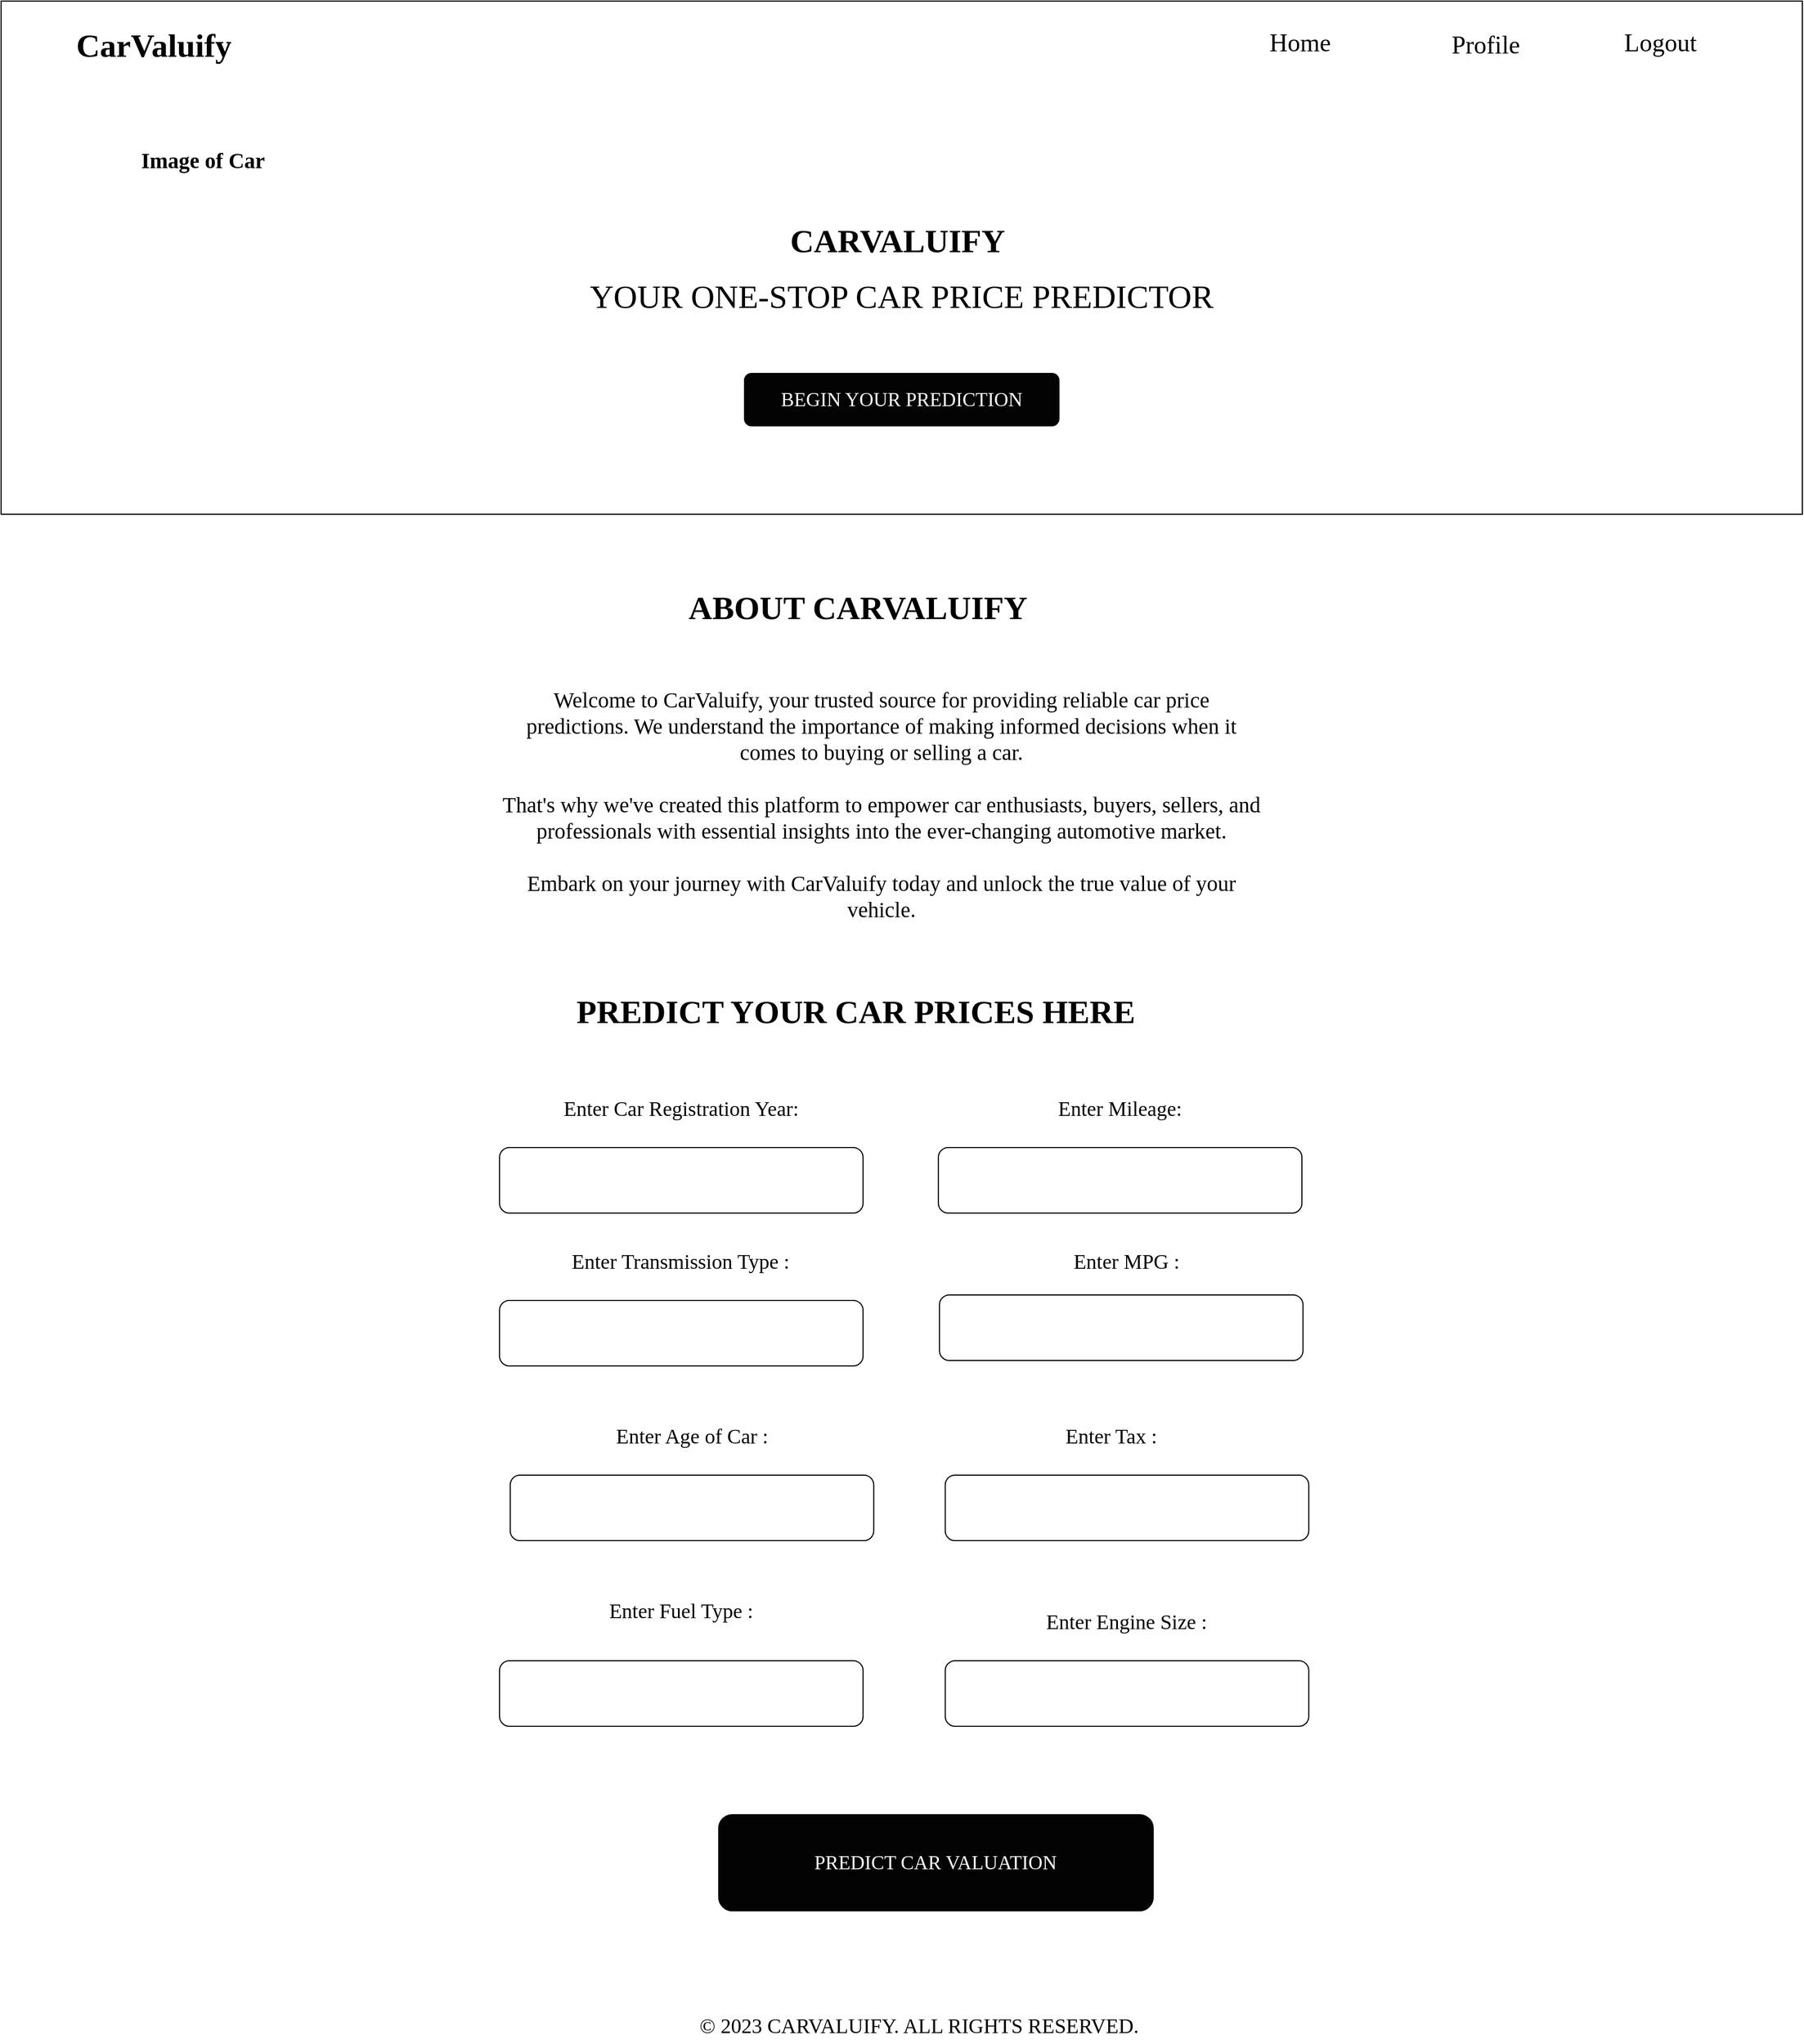 <mxfile version="22.1.5" type="gitlab">
  <diagram name="Page-1" id="X_P0FvviCffO6a2EwYk1">
    <mxGraphModel dx="2625" dy="1460" grid="1" gridSize="10" guides="1" tooltips="1" connect="1" arrows="1" fold="1" page="1" pageScale="1" pageWidth="827" pageHeight="1169" math="0" shadow="0">
      <root>
        <mxCell id="0" />
        <mxCell id="1" parent="0" />
        <mxCell id="mYb4PXHkx-SL1y-wqAsg-2" value="" style="rounded=0;whiteSpace=wrap;html=1;strokeColor=#000000;fillColor=#FFFFFF;" parent="1" vertex="1">
          <mxGeometry width="1650" height="470" as="geometry" />
        </mxCell>
        <mxCell id="mYb4PXHkx-SL1y-wqAsg-3" value="&lt;font color=&quot;#030303&quot;&gt;CarValuify&lt;/font&gt;" style="text;html=1;strokeColor=none;fillColor=none;align=center;verticalAlign=middle;whiteSpace=wrap;rounded=0;fontFamily=Poppins;fontSource=https%3A%2F%2Ffonts.googleapis.com%2Fcss%3Ffamily%3DPoppins;fontSize=30;fontStyle=1;fontColor=#FFFFFF;" parent="1" vertex="1">
          <mxGeometry x="60" y="22.5" width="160" height="35" as="geometry" />
        </mxCell>
        <mxCell id="mYb4PXHkx-SL1y-wqAsg-4" value="Home" style="text;html=1;strokeColor=none;fillColor=none;align=center;verticalAlign=middle;whiteSpace=wrap;rounded=0;fontFamily=Poppins;fontSource=https%3A%2F%2Ffonts.googleapis.com%2Fcss%3Ffamily%3DPoppins;fontSize=23;fontStyle=0;fontColor=#030303;" parent="1" vertex="1">
          <mxGeometry x="1110" y="20" width="160" height="35" as="geometry" />
        </mxCell>
        <mxCell id="mYb4PXHkx-SL1y-wqAsg-5" value="Profile" style="text;html=1;strokeColor=none;fillColor=none;align=center;verticalAlign=middle;whiteSpace=wrap;rounded=0;fontFamily=Poppins;fontSource=https%3A%2F%2Ffonts.googleapis.com%2Fcss%3Ffamily%3DPoppins;fontSize=23;fontStyle=0;fontColor=#030303;" parent="1" vertex="1">
          <mxGeometry x="1280" y="22.5" width="160" height="35" as="geometry" />
        </mxCell>
        <mxCell id="mYb4PXHkx-SL1y-wqAsg-6" style="edgeStyle=orthogonalEdgeStyle;rounded=0;orthogonalLoop=1;jettySize=auto;html=1;exitX=0.5;exitY=1;exitDx=0;exitDy=0;" parent="1" edge="1">
          <mxGeometry relative="1" as="geometry">
            <mxPoint x="811.86" y="1760" as="sourcePoint" />
            <mxPoint x="811.86" y="1760" as="targetPoint" />
          </mxGeometry>
        </mxCell>
        <mxCell id="mYb4PXHkx-SL1y-wqAsg-7" value="" style="rounded=1;whiteSpace=wrap;html=1;labelBackgroundColor=#FF334E;fillColor=#030303;strokeColor=#FFFFFF;" parent="1" vertex="1">
          <mxGeometry x="680" y="340" width="290" height="50" as="geometry" />
        </mxCell>
        <mxCell id="mYb4PXHkx-SL1y-wqAsg-8" value="&lt;h4 style=&quot;border-color: var(--border-color);&quot;&gt;&lt;font style=&quot;border-color: var(--border-color); font-size: 30px;&quot; data-font-src=&quot;https://fonts.googleapis.com/css?family=Poppins&quot; face=&quot;Poppins&quot;&gt;CARVALUIFY&amp;nbsp;&lt;/font&gt;&lt;/h4&gt;&lt;h4 style=&quot;border-color: var(--border-color);&quot;&gt;&lt;span style=&quot;font-size: 30px; font-family: Poppins; background-color: initial; font-weight: normal;&quot;&gt;YOUR ONE-STOP CAR PRICE PREDICTOR&lt;/span&gt;&lt;br&gt;&lt;/h4&gt;" style="text;html=1;strokeColor=none;fillColor=none;align=center;verticalAlign=middle;whiteSpace=wrap;rounded=0;" parent="1" vertex="1">
          <mxGeometry x="415" y="230" width="820" height="30" as="geometry" />
        </mxCell>
        <mxCell id="mYb4PXHkx-SL1y-wqAsg-9" value="BEGIN YOUR PREDICTION" style="text;html=1;strokeColor=none;fillColor=none;align=center;verticalAlign=middle;whiteSpace=wrap;rounded=0;fontFamily=Poppins;fontSource=https%3A%2F%2Ffonts.googleapis.com%2Fcss%3Ffamily%3DPoppins;fontSize=18;fontColor=#FFFFFF;fontStyle=0" parent="1" vertex="1">
          <mxGeometry x="710" y="350" width="230" height="30" as="geometry" />
        </mxCell>
        <mxCell id="mYb4PXHkx-SL1y-wqAsg-10" value="&lt;h4 style=&quot;border-color: var(--border-color);&quot;&gt;&lt;font style=&quot;border-color: var(--border-color); font-size: 30px;&quot; data-font-src=&quot;https://fonts.googleapis.com/css?family=Poppins&quot; face=&quot;Poppins&quot;&gt;ABOUT CARVALUIFY&lt;/font&gt;&lt;/h4&gt;" style="text;html=1;strokeColor=none;fillColor=none;align=center;verticalAlign=middle;whiteSpace=wrap;rounded=0;" parent="1" vertex="1">
          <mxGeometry x="375.22" y="540" width="820" height="30" as="geometry" />
        </mxCell>
        <mxCell id="mYb4PXHkx-SL1y-wqAsg-11" value="&lt;font style=&quot;font-size: 20px;&quot; data-font-src=&quot;https://fonts.googleapis.com/css?family=Poppins&quot; face=&quot;Poppins&quot;&gt;Welcome to CarValuify, your trusted source for providing reliable car price predictions. We understand the importance of making informed decisions when it comes to buying or selling a car.&lt;br style=&quot;box-sizing: border-box;&quot;&gt;&lt;br style=&quot;box-sizing: border-box;&quot;&gt;&lt;span style=&quot;&quot;&gt;That&#39;s why we&#39;ve created this platform to empower car enthusiasts, buyers, sellers, and professionals with essential insights into the ever-changing automotive market.&lt;/span&gt;&lt;br style=&quot;box-sizing: border-box;&quot;&gt;&lt;br style=&quot;box-sizing: border-box;&quot;&gt;&lt;span style=&quot;&quot;&gt;Embark on your journey with CarValuify today and unlock the true value of your vehicle.&lt;/span&gt;&lt;/font&gt;" style="text;html=1;strokeColor=none;fillColor=none;align=center;verticalAlign=middle;whiteSpace=wrap;rounded=0;fontFamily=Poppins;fontSource=https%3A%2F%2Ffonts.googleapis.com%2Fcss%3Ffamily%3DPoppins;fontSize=20;" parent="1" vertex="1">
          <mxGeometry x="456.58" y="720" width="699.35" height="30" as="geometry" />
        </mxCell>
        <mxCell id="mYb4PXHkx-SL1y-wqAsg-12" value="&lt;font style=&quot;font-size: 20px;&quot;&gt;&lt;span style=&quot;font-size: 20px;&quot;&gt;Image of Car&lt;/span&gt;&lt;/font&gt;" style="text;html=1;strokeColor=none;fillColor=none;align=center;verticalAlign=middle;whiteSpace=wrap;rounded=0;fontSize=20;fontFamily=Poppins;fontSource=https%3A%2F%2Ffonts.googleapis.com%2Fcss%3Ffamily%3DPoppins;fontStyle=1" parent="1" vertex="1">
          <mxGeometry x="90" y="130" width="190" height="30" as="geometry" />
        </mxCell>
        <mxCell id="mYb4PXHkx-SL1y-wqAsg-13" value="" style="rounded=1;whiteSpace=wrap;html=1;" parent="1" vertex="1">
          <mxGeometry x="456.58" y="1050" width="333" height="60" as="geometry" />
        </mxCell>
        <mxCell id="mYb4PXHkx-SL1y-wqAsg-14" value="&lt;h4 style=&quot;border-color: var(--border-color);&quot;&gt;&lt;font face=&quot;Poppins&quot;&gt;&lt;span style=&quot;font-size: 30px;&quot;&gt;PREDICT YOUR CAR PRICES HERE&lt;/span&gt;&lt;/font&gt;&lt;/h4&gt;" style="text;html=1;strokeColor=none;fillColor=none;align=center;verticalAlign=middle;whiteSpace=wrap;rounded=0;" parent="1" vertex="1">
          <mxGeometry x="372.58" y="910" width="820" height="30" as="geometry" />
        </mxCell>
        <mxCell id="mYb4PXHkx-SL1y-wqAsg-15" value="Logout" style="text;html=1;strokeColor=none;fillColor=none;align=center;verticalAlign=middle;whiteSpace=wrap;rounded=0;fontFamily=Poppins;fontSource=https%3A%2F%2Ffonts.googleapis.com%2Fcss%3Ffamily%3DPoppins;fontSize=23;fontStyle=0;fontColor=#030303;" parent="1" vertex="1">
          <mxGeometry x="1440" y="20" width="160" height="35" as="geometry" />
        </mxCell>
        <mxCell id="mYb4PXHkx-SL1y-wqAsg-16" style="edgeStyle=orthogonalEdgeStyle;rounded=0;orthogonalLoop=1;jettySize=auto;html=1;exitX=0.5;exitY=1;exitDx=0;exitDy=0;" parent="1" source="mYb4PXHkx-SL1y-wqAsg-5" target="mYb4PXHkx-SL1y-wqAsg-5" edge="1">
          <mxGeometry relative="1" as="geometry" />
        </mxCell>
        <mxCell id="mYb4PXHkx-SL1y-wqAsg-17" value="Enter Car Registration Year:" style="text;html=1;strokeColor=none;fillColor=none;align=center;verticalAlign=middle;whiteSpace=wrap;rounded=0;fontFamily=Poppins;fontSource=https%3A%2F%2Ffonts.googleapis.com%2Fcss%3Ffamily%3DPoppins;fontSize=19;fontStyle=0" parent="1" vertex="1">
          <mxGeometry x="483.94" y="1000" width="278.28" height="30" as="geometry" />
        </mxCell>
        <mxCell id="mYb4PXHkx-SL1y-wqAsg-18" value="" style="rounded=1;whiteSpace=wrap;html=1;" parent="1" vertex="1">
          <mxGeometry x="858.58" y="1050" width="333" height="60" as="geometry" />
        </mxCell>
        <mxCell id="mYb4PXHkx-SL1y-wqAsg-19" value="Enter Mileage:" style="text;html=1;strokeColor=none;fillColor=none;align=center;verticalAlign=middle;whiteSpace=wrap;rounded=0;fontFamily=Poppins;fontSource=https%3A%2F%2Ffonts.googleapis.com%2Fcss%3Ffamily%3DPoppins;fontSize=19;fontStyle=0" parent="1" vertex="1">
          <mxGeometry x="910.08" y="1000" width="230" height="30" as="geometry" />
        </mxCell>
        <mxCell id="mYb4PXHkx-SL1y-wqAsg-20" value="" style="rounded=1;whiteSpace=wrap;html=1;" parent="1" vertex="1">
          <mxGeometry x="864.86" y="1350" width="333" height="60" as="geometry" />
        </mxCell>
        <mxCell id="mYb4PXHkx-SL1y-wqAsg-21" value="Enter Tax :" style="text;html=1;strokeColor=none;fillColor=none;align=center;verticalAlign=middle;whiteSpace=wrap;rounded=0;fontFamily=Poppins;fontSource=https%3A%2F%2Ffonts.googleapis.com%2Fcss%3Ffamily%3DPoppins;fontSize=19;fontStyle=0" parent="1" vertex="1">
          <mxGeometry x="902.14" y="1300" width="230" height="30" as="geometry" />
        </mxCell>
        <mxCell id="mYb4PXHkx-SL1y-wqAsg-22" value="" style="rounded=1;whiteSpace=wrap;html=1;" parent="1" vertex="1">
          <mxGeometry x="859.58" y="1185" width="333" height="60" as="geometry" />
        </mxCell>
        <mxCell id="mYb4PXHkx-SL1y-wqAsg-23" value="Enter MPG :" style="text;html=1;strokeColor=none;fillColor=none;align=center;verticalAlign=middle;whiteSpace=wrap;rounded=0;fontFamily=Poppins;fontSource=https%3A%2F%2Ffonts.googleapis.com%2Fcss%3Ffamily%3DPoppins;fontSize=19;fontStyle=0" parent="1" vertex="1">
          <mxGeometry x="916.36" y="1140" width="230" height="30" as="geometry" />
        </mxCell>
        <mxCell id="mYb4PXHkx-SL1y-wqAsg-24" value="" style="rounded=1;whiteSpace=wrap;html=1;" parent="1" vertex="1">
          <mxGeometry x="864.86" y="1520" width="333" height="60" as="geometry" />
        </mxCell>
        <mxCell id="mYb4PXHkx-SL1y-wqAsg-25" value="Enter Engine Size :" style="text;html=1;strokeColor=none;fillColor=none;align=center;verticalAlign=middle;whiteSpace=wrap;rounded=0;fontFamily=Poppins;fontSource=https%3A%2F%2Ffonts.googleapis.com%2Fcss%3Ffamily%3DPoppins;fontSize=19;fontStyle=0" parent="1" vertex="1">
          <mxGeometry x="916.36" y="1470" width="230" height="30" as="geometry" />
        </mxCell>
        <mxCell id="mYb4PXHkx-SL1y-wqAsg-26" value="" style="rounded=1;whiteSpace=wrap;html=1;" parent="1" vertex="1">
          <mxGeometry x="456.58" y="1190" width="333" height="60" as="geometry" />
        </mxCell>
        <mxCell id="mYb4PXHkx-SL1y-wqAsg-27" value="Enter Transmission Type :" style="text;html=1;strokeColor=none;fillColor=none;align=center;verticalAlign=middle;whiteSpace=wrap;rounded=0;fontFamily=Poppins;fontSource=https%3A%2F%2Ffonts.googleapis.com%2Fcss%3Ffamily%3DPoppins;fontSize=19;fontStyle=0" parent="1" vertex="1">
          <mxGeometry x="493.46" y="1140" width="259.25" height="30" as="geometry" />
        </mxCell>
        <mxCell id="mYb4PXHkx-SL1y-wqAsg-28" value="" style="rounded=1;whiteSpace=wrap;html=1;" parent="1" vertex="1">
          <mxGeometry x="456.59" y="1520" width="333" height="60" as="geometry" />
        </mxCell>
        <mxCell id="mYb4PXHkx-SL1y-wqAsg-29" value="Enter Fuel Type :" style="text;html=1;strokeColor=none;fillColor=none;align=center;verticalAlign=middle;whiteSpace=wrap;rounded=0;fontFamily=Poppins;fontSource=https%3A%2F%2Ffonts.googleapis.com%2Fcss%3Ffamily%3DPoppins;fontSize=19;fontStyle=0" parent="1" vertex="1">
          <mxGeometry x="508.08" y="1460" width="230" height="30" as="geometry" />
        </mxCell>
        <mxCell id="Asko3f6QU78m7VCL_L5--4" style="edgeStyle=orthogonalEdgeStyle;rounded=0;orthogonalLoop=1;jettySize=auto;html=1;exitX=0.5;exitY=1;exitDx=0;exitDy=0;" parent="1" edge="1">
          <mxGeometry relative="1" as="geometry">
            <mxPoint x="872.86" y="1800" as="sourcePoint" />
            <mxPoint x="872.86" y="1800" as="targetPoint" />
          </mxGeometry>
        </mxCell>
        <mxCell id="Asko3f6QU78m7VCL_L5--5" value="" style="rounded=1;whiteSpace=wrap;html=1;labelBackgroundColor=#FF334E;fillColor=#030303;strokeColor=#FFFFFF;" parent="1" vertex="1">
          <mxGeometry x="656.36" y="1660" width="400" height="90" as="geometry" />
        </mxCell>
        <mxCell id="Asko3f6QU78m7VCL_L5--6" value="PREDICT CAR VALUATION" style="text;html=1;strokeColor=none;fillColor=none;align=center;verticalAlign=middle;whiteSpace=wrap;rounded=0;fontFamily=Poppins;fontSource=https%3A%2F%2Ffonts.googleapis.com%2Fcss%3Ffamily%3DPoppins;fontSize=18;fontColor=#FFFFFF;fontStyle=0" parent="1" vertex="1">
          <mxGeometry x="686.36" y="1670" width="340" height="70" as="geometry" />
        </mxCell>
        <mxCell id="nuFX9t9kYlSjvDLgVaD2-1" value="" style="rounded=1;whiteSpace=wrap;html=1;" vertex="1" parent="1">
          <mxGeometry x="466.36" y="1350" width="333" height="60" as="geometry" />
        </mxCell>
        <mxCell id="nuFX9t9kYlSjvDLgVaD2-2" value="Enter Age of Car :" style="text;html=1;strokeColor=none;fillColor=none;align=center;verticalAlign=middle;whiteSpace=wrap;rounded=0;fontFamily=Poppins;fontSource=https%3A%2F%2Ffonts.googleapis.com%2Fcss%3Ffamily%3DPoppins;fontSize=19;fontStyle=0" vertex="1" parent="1">
          <mxGeometry x="517.86" y="1300" width="230" height="30" as="geometry" />
        </mxCell>
        <mxCell id="nuFX9t9kYlSjvDLgVaD2-3" value="© 2023 CARVALUIFY. ALL RIGHTS RESERVED." style="text;html=1;strokeColor=none;fillColor=none;align=center;verticalAlign=middle;whiteSpace=wrap;rounded=0;fontFamily=Poppins;fontSource=https%3A%2F%2Ffonts.googleapis.com%2Fcss%3Ffamily%3DPoppins;fontSize=19;fontStyle=0" vertex="1" parent="1">
          <mxGeometry x="616.36" y="1840" width="450" height="30" as="geometry" />
        </mxCell>
      </root>
    </mxGraphModel>
  </diagram>
</mxfile>
